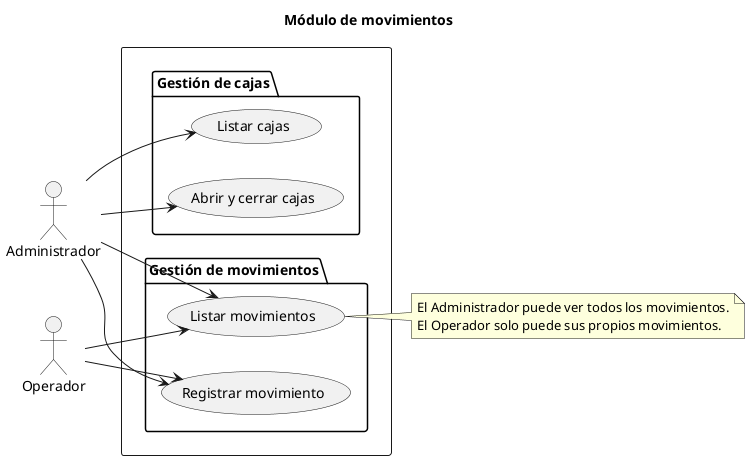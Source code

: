 @startuml movimientos

title
Módulo de movimientos
end title
scale 1

left to right direction

"Administrador" as Administrador
"Operador" as Operador

rectangle {

    package "Gestión de cajas" {
        "Listar cajas" as (listar-cajas)
        "Abrir y cerrar cajas" as (abrir-cerrar-cajas)
    }

    package "Gestión de movimientos" {
        "Listar movimientos" as (listar-movimientos)
        "Registrar movimiento" as (registrar-movimiento)
    }
}

note right of (listar-movimientos)
    El Administrador puede ver todos los movimientos.
    El Operador solo puede sus propios movimientos.
end note

Administrador --> (listar-cajas)
Administrador --> (abrir-cerrar-cajas)

Administrador --> (listar-movimientos)
Administrador --> (registrar-movimiento)

Operador --> (listar-movimientos)
Operador --> (registrar-movimiento)

@enduml